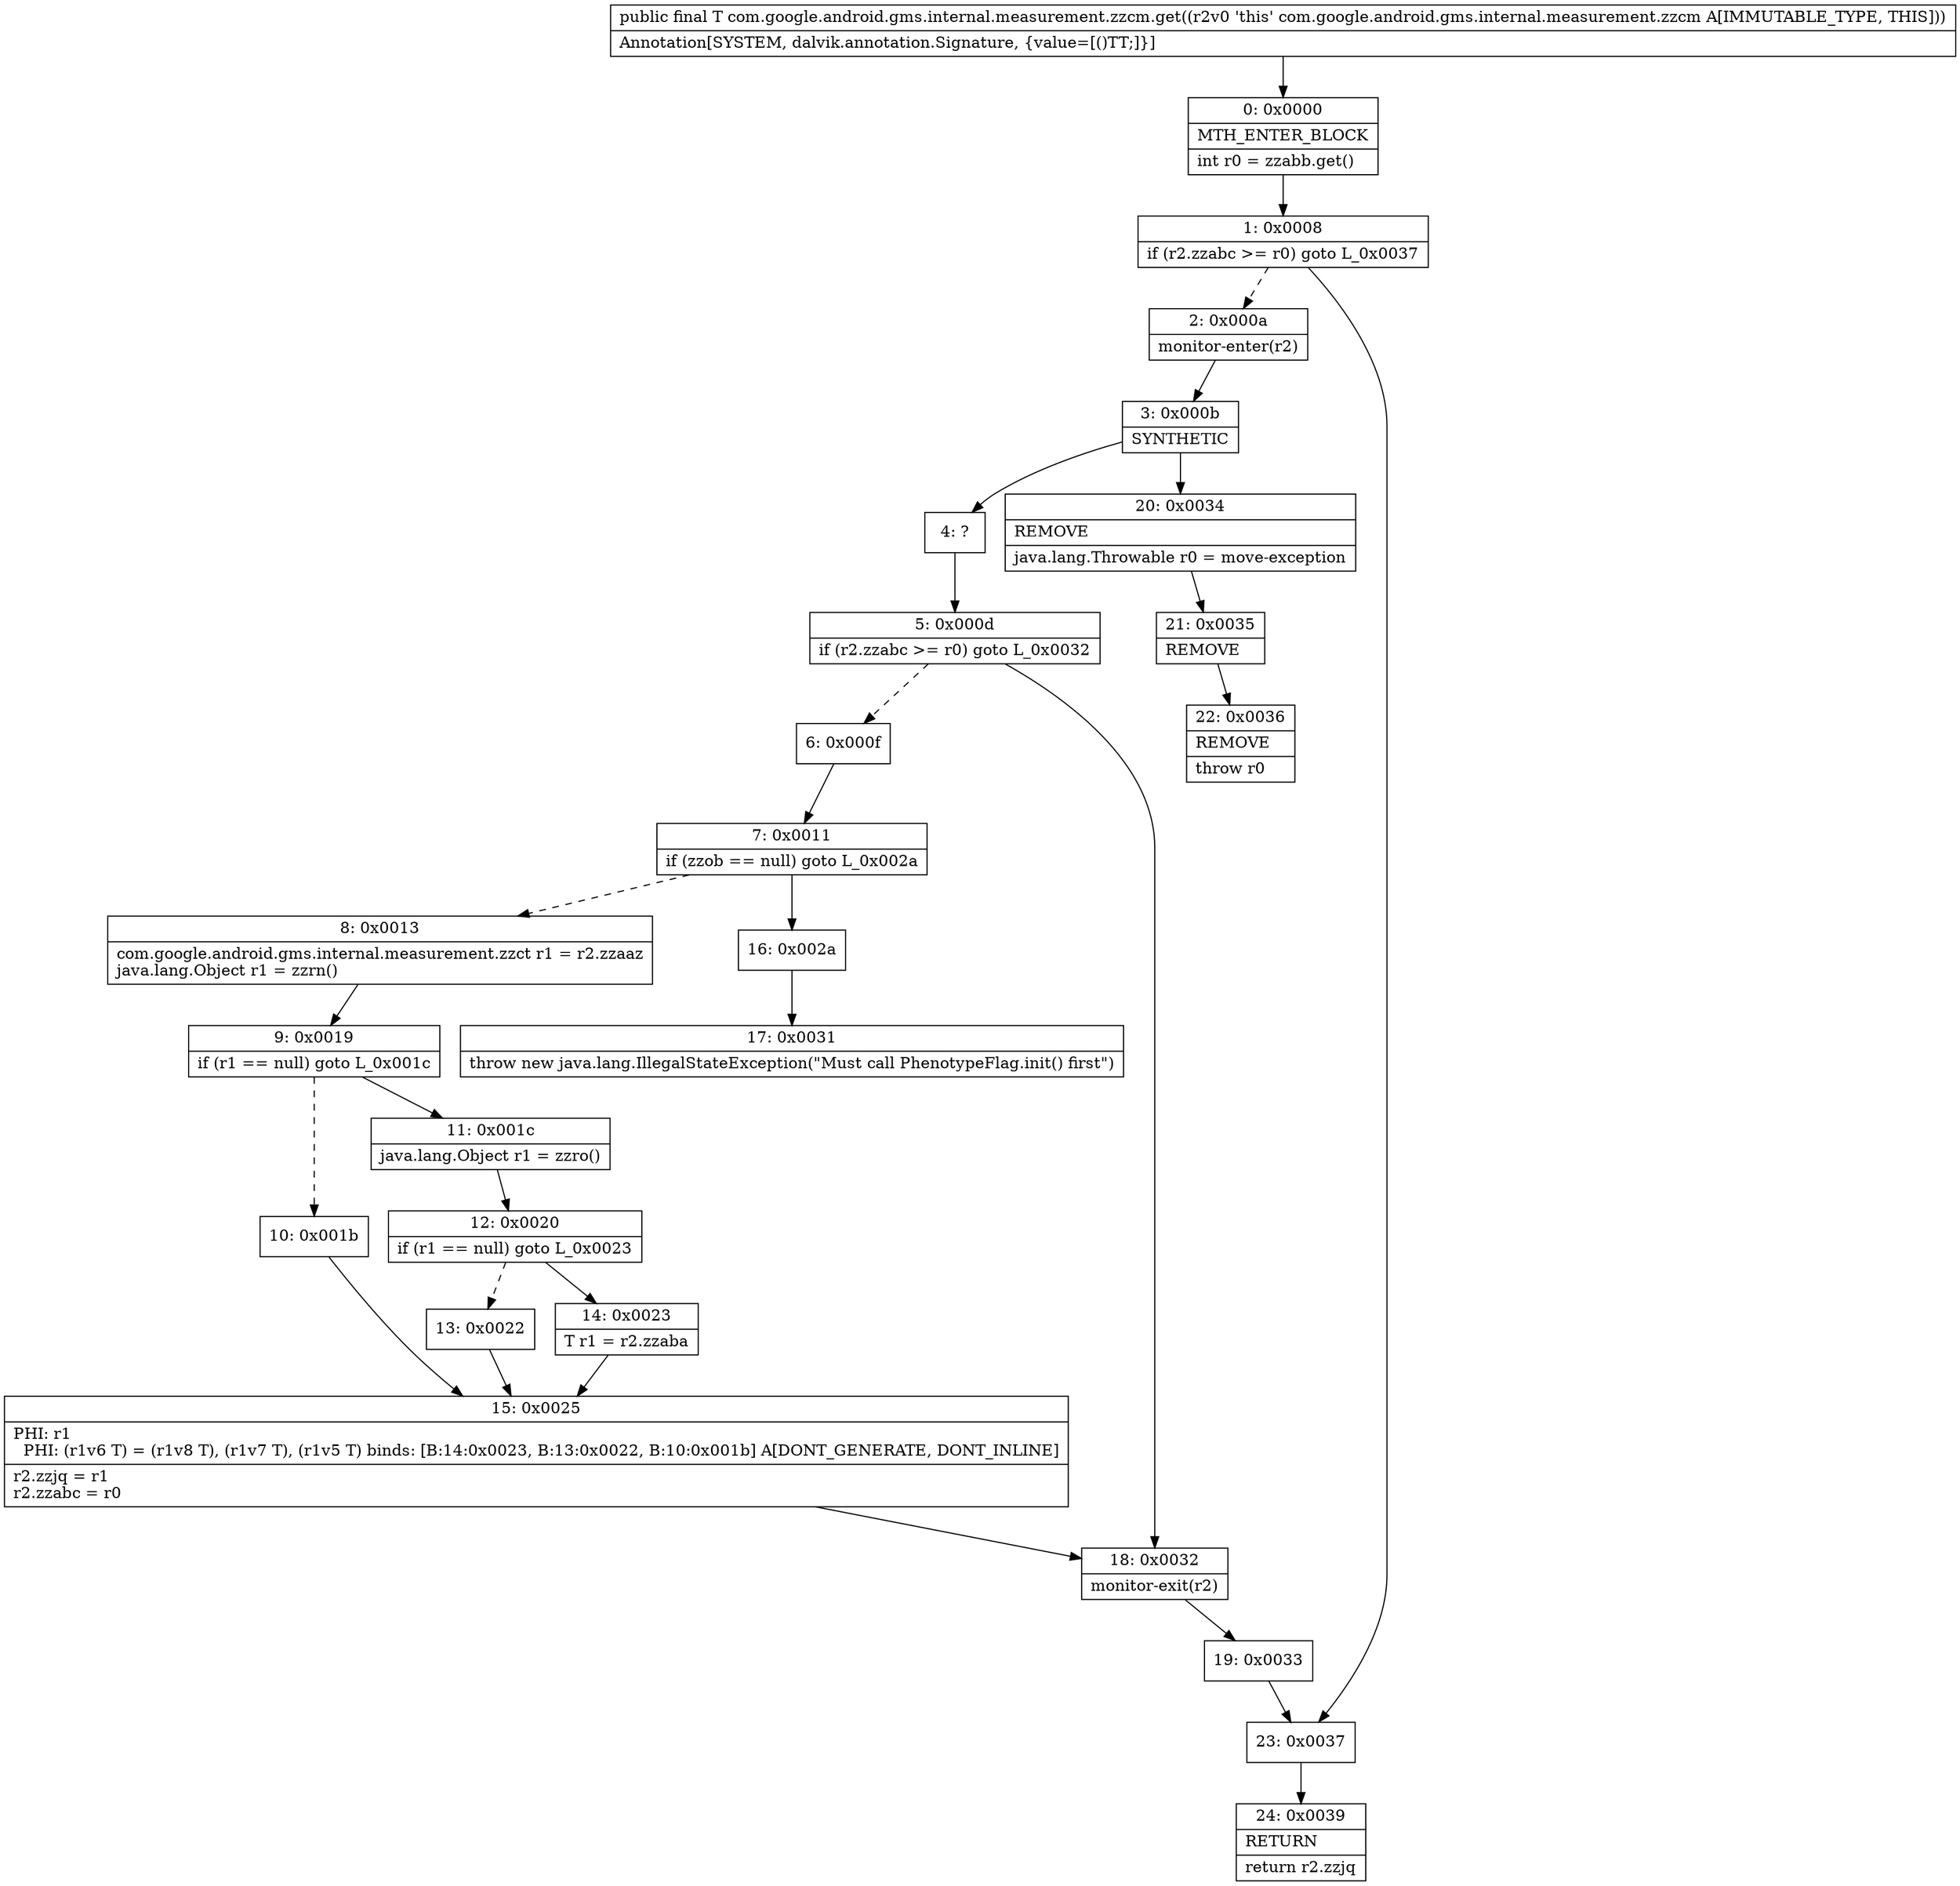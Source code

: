digraph "CFG forcom.google.android.gms.internal.measurement.zzcm.get()Ljava\/lang\/Object;" {
Node_0 [shape=record,label="{0\:\ 0x0000|MTH_ENTER_BLOCK\l|int r0 = zzabb.get()\l}"];
Node_1 [shape=record,label="{1\:\ 0x0008|if (r2.zzabc \>= r0) goto L_0x0037\l}"];
Node_2 [shape=record,label="{2\:\ 0x000a|monitor\-enter(r2)\l}"];
Node_3 [shape=record,label="{3\:\ 0x000b|SYNTHETIC\l}"];
Node_4 [shape=record,label="{4\:\ ?}"];
Node_5 [shape=record,label="{5\:\ 0x000d|if (r2.zzabc \>= r0) goto L_0x0032\l}"];
Node_6 [shape=record,label="{6\:\ 0x000f}"];
Node_7 [shape=record,label="{7\:\ 0x0011|if (zzob == null) goto L_0x002a\l}"];
Node_8 [shape=record,label="{8\:\ 0x0013|com.google.android.gms.internal.measurement.zzct r1 = r2.zzaaz\ljava.lang.Object r1 = zzrn()\l}"];
Node_9 [shape=record,label="{9\:\ 0x0019|if (r1 == null) goto L_0x001c\l}"];
Node_10 [shape=record,label="{10\:\ 0x001b}"];
Node_11 [shape=record,label="{11\:\ 0x001c|java.lang.Object r1 = zzro()\l}"];
Node_12 [shape=record,label="{12\:\ 0x0020|if (r1 == null) goto L_0x0023\l}"];
Node_13 [shape=record,label="{13\:\ 0x0022}"];
Node_14 [shape=record,label="{14\:\ 0x0023|T r1 = r2.zzaba\l}"];
Node_15 [shape=record,label="{15\:\ 0x0025|PHI: r1 \l  PHI: (r1v6 T) = (r1v8 T), (r1v7 T), (r1v5 T) binds: [B:14:0x0023, B:13:0x0022, B:10:0x001b] A[DONT_GENERATE, DONT_INLINE]\l|r2.zzjq = r1\lr2.zzabc = r0\l}"];
Node_16 [shape=record,label="{16\:\ 0x002a}"];
Node_17 [shape=record,label="{17\:\ 0x0031|throw new java.lang.IllegalStateException(\"Must call PhenotypeFlag.init() first\")\l}"];
Node_18 [shape=record,label="{18\:\ 0x0032|monitor\-exit(r2)\l}"];
Node_19 [shape=record,label="{19\:\ 0x0033}"];
Node_20 [shape=record,label="{20\:\ 0x0034|REMOVE\l|java.lang.Throwable r0 = move\-exception\l}"];
Node_21 [shape=record,label="{21\:\ 0x0035|REMOVE\l}"];
Node_22 [shape=record,label="{22\:\ 0x0036|REMOVE\l|throw r0\l}"];
Node_23 [shape=record,label="{23\:\ 0x0037}"];
Node_24 [shape=record,label="{24\:\ 0x0039|RETURN\l|return r2.zzjq\l}"];
MethodNode[shape=record,label="{public final T com.google.android.gms.internal.measurement.zzcm.get((r2v0 'this' com.google.android.gms.internal.measurement.zzcm A[IMMUTABLE_TYPE, THIS]))  | Annotation[SYSTEM, dalvik.annotation.Signature, \{value=[()TT;]\}]\l}"];
MethodNode -> Node_0;
Node_0 -> Node_1;
Node_1 -> Node_2[style=dashed];
Node_1 -> Node_23;
Node_2 -> Node_3;
Node_3 -> Node_4;
Node_3 -> Node_20;
Node_4 -> Node_5;
Node_5 -> Node_6[style=dashed];
Node_5 -> Node_18;
Node_6 -> Node_7;
Node_7 -> Node_8[style=dashed];
Node_7 -> Node_16;
Node_8 -> Node_9;
Node_9 -> Node_10[style=dashed];
Node_9 -> Node_11;
Node_10 -> Node_15;
Node_11 -> Node_12;
Node_12 -> Node_13[style=dashed];
Node_12 -> Node_14;
Node_13 -> Node_15;
Node_14 -> Node_15;
Node_15 -> Node_18;
Node_16 -> Node_17;
Node_18 -> Node_19;
Node_19 -> Node_23;
Node_20 -> Node_21;
Node_21 -> Node_22;
Node_23 -> Node_24;
}

